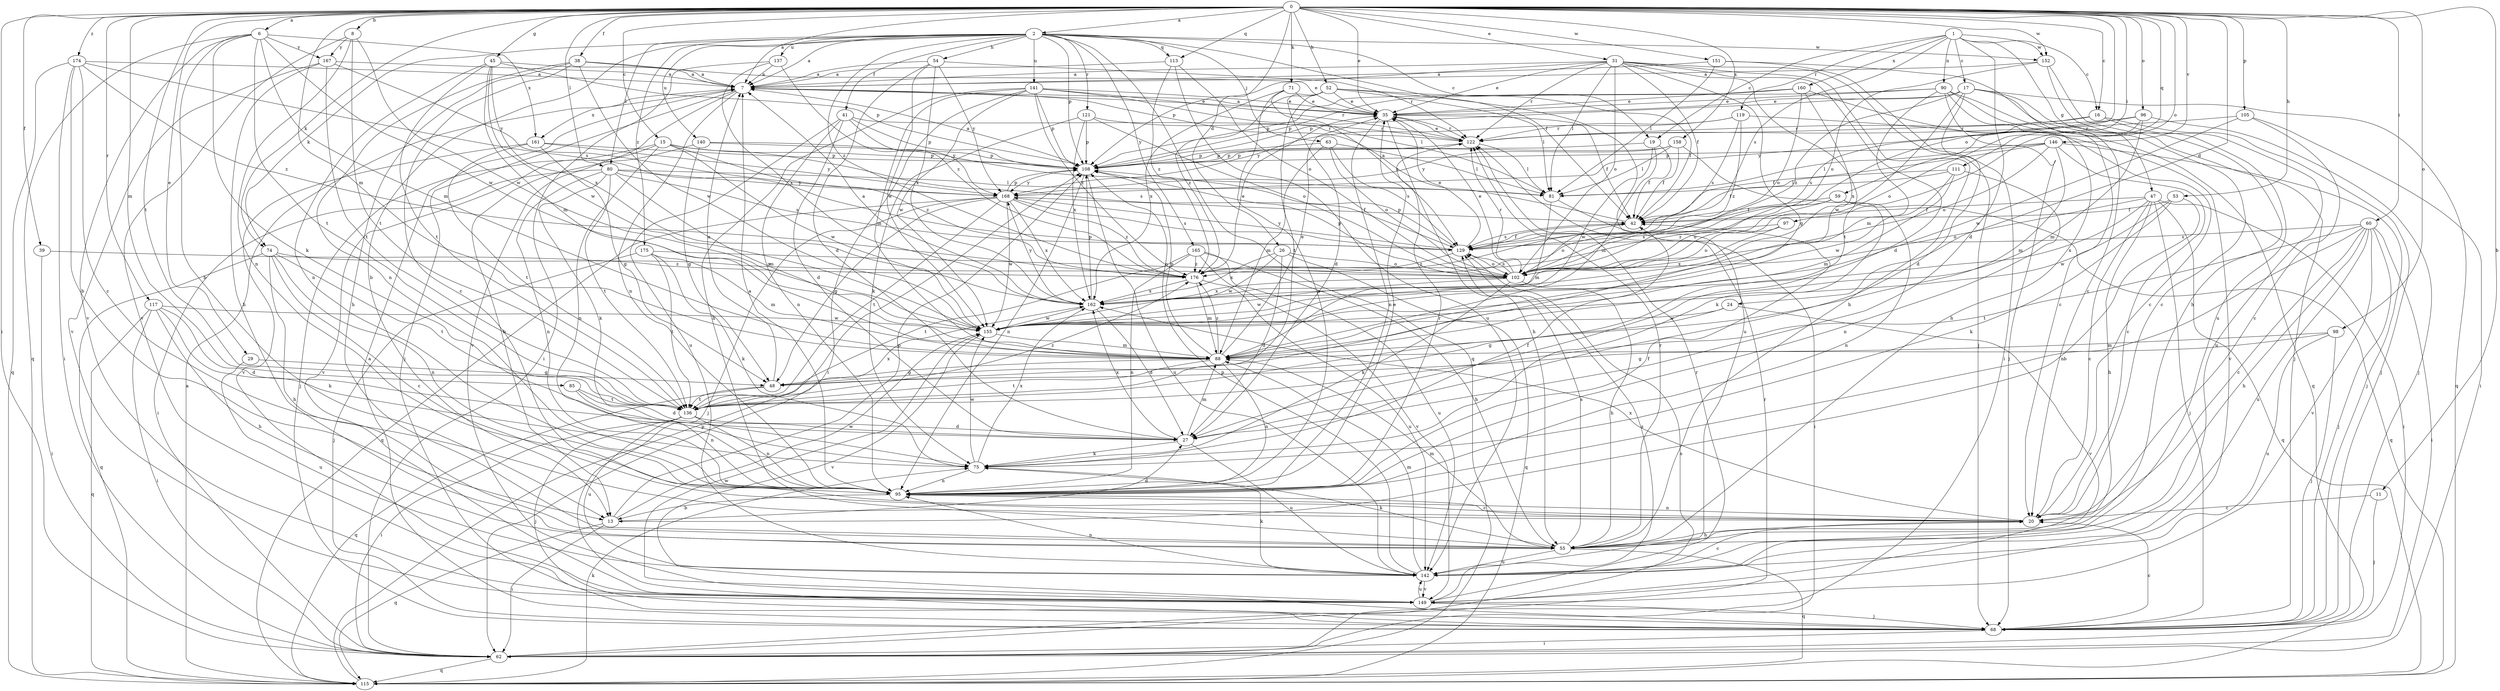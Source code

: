 strict digraph  {
0;
1;
2;
6;
7;
8;
11;
13;
15;
16;
17;
19;
20;
24;
26;
27;
29;
31;
35;
38;
39;
41;
42;
45;
47;
48;
52;
53;
54;
55;
59;
60;
62;
63;
68;
71;
74;
75;
80;
81;
85;
88;
90;
95;
96;
97;
98;
102;
105;
108;
111;
113;
115;
117;
119;
121;
122;
129;
136;
137;
140;
141;
142;
146;
149;
151;
152;
155;
158;
160;
161;
162;
165;
167;
168;
174;
175;
176;
0 -> 2  [label=a];
0 -> 6  [label=a];
0 -> 7  [label=a];
0 -> 8  [label=b];
0 -> 11  [label=b];
0 -> 15  [label=c];
0 -> 16  [label=c];
0 -> 24  [label=d];
0 -> 26  [label=d];
0 -> 29  [label=e];
0 -> 31  [label=e];
0 -> 35  [label=e];
0 -> 38  [label=f];
0 -> 39  [label=f];
0 -> 45  [label=g];
0 -> 52  [label=h];
0 -> 53  [label=h];
0 -> 59  [label=i];
0 -> 60  [label=i];
0 -> 62  [label=i];
0 -> 71  [label=k];
0 -> 74  [label=k];
0 -> 80  [label=l];
0 -> 85  [label=m];
0 -> 88  [label=m];
0 -> 96  [label=o];
0 -> 97  [label=o];
0 -> 98  [label=o];
0 -> 102  [label=o];
0 -> 105  [label=p];
0 -> 111  [label=q];
0 -> 113  [label=q];
0 -> 117  [label=r];
0 -> 136  [label=t];
0 -> 146  [label=v];
0 -> 151  [label=w];
0 -> 152  [label=w];
0 -> 158  [label=x];
0 -> 174  [label=z];
1 -> 16  [label=c];
1 -> 17  [label=c];
1 -> 19  [label=c];
1 -> 27  [label=d];
1 -> 47  [label=g];
1 -> 90  [label=n];
1 -> 119  [label=r];
1 -> 129  [label=s];
1 -> 152  [label=w];
1 -> 160  [label=x];
2 -> 7  [label=a];
2 -> 13  [label=b];
2 -> 19  [label=c];
2 -> 41  [label=f];
2 -> 42  [label=f];
2 -> 54  [label=h];
2 -> 63  [label=j];
2 -> 74  [label=k];
2 -> 80  [label=l];
2 -> 108  [label=p];
2 -> 113  [label=q];
2 -> 115  [label=q];
2 -> 121  [label=r];
2 -> 137  [label=u];
2 -> 140  [label=u];
2 -> 141  [label=u];
2 -> 152  [label=w];
2 -> 165  [label=y];
2 -> 175  [label=z];
2 -> 176  [label=z];
6 -> 13  [label=b];
6 -> 75  [label=k];
6 -> 88  [label=m];
6 -> 115  [label=q];
6 -> 136  [label=t];
6 -> 149  [label=v];
6 -> 155  [label=w];
6 -> 161  [label=x];
6 -> 167  [label=y];
7 -> 35  [label=e];
7 -> 68  [label=j];
7 -> 95  [label=n];
7 -> 149  [label=v];
7 -> 161  [label=x];
8 -> 95  [label=n];
8 -> 136  [label=t];
8 -> 149  [label=v];
8 -> 155  [label=w];
8 -> 167  [label=y];
11 -> 20  [label=c];
11 -> 68  [label=j];
13 -> 27  [label=d];
13 -> 62  [label=i];
13 -> 108  [label=p];
13 -> 115  [label=q];
13 -> 155  [label=w];
15 -> 68  [label=j];
15 -> 95  [label=n];
15 -> 108  [label=p];
15 -> 129  [label=s];
15 -> 149  [label=v];
15 -> 155  [label=w];
15 -> 176  [label=z];
16 -> 68  [label=j];
16 -> 122  [label=r];
16 -> 129  [label=s];
16 -> 142  [label=u];
17 -> 20  [label=c];
17 -> 27  [label=d];
17 -> 35  [label=e];
17 -> 68  [label=j];
17 -> 108  [label=p];
17 -> 115  [label=q];
17 -> 155  [label=w];
17 -> 176  [label=z];
19 -> 42  [label=f];
19 -> 88  [label=m];
19 -> 108  [label=p];
19 -> 155  [label=w];
20 -> 55  [label=h];
20 -> 95  [label=n];
20 -> 162  [label=x];
24 -> 48  [label=g];
24 -> 149  [label=v];
24 -> 155  [label=w];
26 -> 27  [label=d];
26 -> 102  [label=o];
26 -> 115  [label=q];
26 -> 155  [label=w];
26 -> 162  [label=x];
27 -> 75  [label=k];
27 -> 88  [label=m];
27 -> 142  [label=u];
27 -> 162  [label=x];
29 -> 48  [label=g];
29 -> 142  [label=u];
31 -> 7  [label=a];
31 -> 27  [label=d];
31 -> 35  [label=e];
31 -> 42  [label=f];
31 -> 48  [label=g];
31 -> 55  [label=h];
31 -> 68  [label=j];
31 -> 81  [label=l];
31 -> 102  [label=o];
31 -> 108  [label=p];
31 -> 122  [label=r];
31 -> 136  [label=t];
35 -> 7  [label=a];
35 -> 42  [label=f];
35 -> 55  [label=h];
35 -> 95  [label=n];
35 -> 122  [label=r];
38 -> 7  [label=a];
38 -> 20  [label=c];
38 -> 35  [label=e];
38 -> 55  [label=h];
38 -> 95  [label=n];
38 -> 155  [label=w];
39 -> 62  [label=i];
39 -> 176  [label=z];
41 -> 27  [label=d];
41 -> 95  [label=n];
41 -> 108  [label=p];
41 -> 122  [label=r];
41 -> 142  [label=u];
41 -> 168  [label=y];
42 -> 7  [label=a];
42 -> 102  [label=o];
42 -> 129  [label=s];
45 -> 7  [label=a];
45 -> 88  [label=m];
45 -> 95  [label=n];
45 -> 108  [label=p];
45 -> 136  [label=t];
45 -> 155  [label=w];
45 -> 162  [label=x];
47 -> 20  [label=c];
47 -> 42  [label=f];
47 -> 55  [label=h];
47 -> 62  [label=i];
47 -> 68  [label=j];
47 -> 102  [label=o];
47 -> 115  [label=q];
47 -> 162  [label=x];
48 -> 7  [label=a];
48 -> 115  [label=q];
48 -> 136  [label=t];
52 -> 27  [label=d];
52 -> 35  [label=e];
52 -> 42  [label=f];
52 -> 81  [label=l];
52 -> 136  [label=t];
52 -> 142  [label=u];
52 -> 176  [label=z];
53 -> 13  [label=b];
53 -> 42  [label=f];
53 -> 75  [label=k];
53 -> 155  [label=w];
54 -> 7  [label=a];
54 -> 27  [label=d];
54 -> 122  [label=r];
54 -> 155  [label=w];
54 -> 162  [label=x];
54 -> 168  [label=y];
55 -> 75  [label=k];
55 -> 88  [label=m];
55 -> 115  [label=q];
55 -> 122  [label=r];
55 -> 129  [label=s];
55 -> 142  [label=u];
59 -> 42  [label=f];
59 -> 95  [label=n];
59 -> 102  [label=o];
59 -> 115  [label=q];
59 -> 176  [label=z];
60 -> 20  [label=c];
60 -> 55  [label=h];
60 -> 62  [label=i];
60 -> 68  [label=j];
60 -> 95  [label=n];
60 -> 129  [label=s];
60 -> 136  [label=t];
60 -> 142  [label=u];
60 -> 149  [label=v];
62 -> 115  [label=q];
62 -> 122  [label=r];
62 -> 129  [label=s];
63 -> 81  [label=l];
63 -> 88  [label=m];
63 -> 102  [label=o];
63 -> 108  [label=p];
63 -> 129  [label=s];
68 -> 7  [label=a];
68 -> 20  [label=c];
68 -> 62  [label=i];
68 -> 155  [label=w];
71 -> 35  [label=e];
71 -> 95  [label=n];
71 -> 129  [label=s];
71 -> 162  [label=x];
74 -> 20  [label=c];
74 -> 55  [label=h];
74 -> 95  [label=n];
74 -> 102  [label=o];
74 -> 115  [label=q];
74 -> 136  [label=t];
75 -> 42  [label=f];
75 -> 95  [label=n];
75 -> 155  [label=w];
75 -> 162  [label=x];
80 -> 62  [label=i];
80 -> 75  [label=k];
80 -> 81  [label=l];
80 -> 88  [label=m];
80 -> 95  [label=n];
80 -> 129  [label=s];
80 -> 136  [label=t];
80 -> 168  [label=y];
81 -> 62  [label=i];
81 -> 88  [label=m];
85 -> 27  [label=d];
85 -> 95  [label=n];
85 -> 136  [label=t];
88 -> 35  [label=e];
88 -> 48  [label=g];
88 -> 95  [label=n];
88 -> 108  [label=p];
88 -> 136  [label=t];
88 -> 176  [label=z];
90 -> 20  [label=c];
90 -> 35  [label=e];
90 -> 55  [label=h];
90 -> 68  [label=j];
90 -> 88  [label=m];
90 -> 108  [label=p];
90 -> 115  [label=q];
95 -> 7  [label=a];
95 -> 13  [label=b];
95 -> 20  [label=c];
95 -> 35  [label=e];
95 -> 42  [label=f];
95 -> 122  [label=r];
96 -> 68  [label=j];
96 -> 88  [label=m];
96 -> 102  [label=o];
96 -> 122  [label=r];
96 -> 168  [label=y];
97 -> 102  [label=o];
97 -> 129  [label=s];
97 -> 162  [label=x];
98 -> 48  [label=g];
98 -> 68  [label=j];
98 -> 88  [label=m];
98 -> 142  [label=u];
102 -> 35  [label=e];
102 -> 55  [label=h];
102 -> 75  [label=k];
102 -> 108  [label=p];
102 -> 122  [label=r];
102 -> 129  [label=s];
102 -> 155  [label=w];
102 -> 162  [label=x];
105 -> 20  [label=c];
105 -> 62  [label=i];
105 -> 122  [label=r];
105 -> 155  [label=w];
108 -> 7  [label=a];
108 -> 95  [label=n];
108 -> 142  [label=u];
108 -> 168  [label=y];
111 -> 42  [label=f];
111 -> 81  [label=l];
111 -> 88  [label=m];
111 -> 95  [label=n];
111 -> 155  [label=w];
113 -> 7  [label=a];
113 -> 102  [label=o];
113 -> 142  [label=u];
113 -> 176  [label=z];
115 -> 7  [label=a];
115 -> 75  [label=k];
115 -> 108  [label=p];
117 -> 27  [label=d];
117 -> 55  [label=h];
117 -> 62  [label=i];
117 -> 75  [label=k];
117 -> 115  [label=q];
117 -> 155  [label=w];
119 -> 122  [label=r];
119 -> 129  [label=s];
119 -> 149  [label=v];
119 -> 168  [label=y];
119 -> 176  [label=z];
121 -> 75  [label=k];
121 -> 102  [label=o];
121 -> 108  [label=p];
121 -> 122  [label=r];
121 -> 162  [label=x];
122 -> 35  [label=e];
122 -> 81  [label=l];
122 -> 108  [label=p];
129 -> 35  [label=e];
129 -> 42  [label=f];
129 -> 102  [label=o];
129 -> 108  [label=p];
129 -> 168  [label=y];
129 -> 176  [label=z];
136 -> 27  [label=d];
136 -> 62  [label=i];
136 -> 68  [label=j];
136 -> 95  [label=n];
136 -> 142  [label=u];
136 -> 162  [label=x];
136 -> 176  [label=z];
137 -> 7  [label=a];
137 -> 62  [label=i];
137 -> 162  [label=x];
137 -> 176  [label=z];
140 -> 13  [label=b];
140 -> 48  [label=g];
140 -> 81  [label=l];
140 -> 108  [label=p];
141 -> 35  [label=e];
141 -> 55  [label=h];
141 -> 62  [label=i];
141 -> 81  [label=l];
141 -> 88  [label=m];
141 -> 108  [label=p];
141 -> 122  [label=r];
141 -> 155  [label=w];
141 -> 176  [label=z];
142 -> 20  [label=c];
142 -> 75  [label=k];
142 -> 88  [label=m];
142 -> 95  [label=n];
142 -> 108  [label=p];
142 -> 149  [label=v];
146 -> 20  [label=c];
146 -> 42  [label=f];
146 -> 68  [label=j];
146 -> 81  [label=l];
146 -> 88  [label=m];
146 -> 102  [label=o];
146 -> 108  [label=p];
149 -> 68  [label=j];
149 -> 122  [label=r];
149 -> 129  [label=s];
149 -> 142  [label=u];
151 -> 7  [label=a];
151 -> 20  [label=c];
151 -> 62  [label=i];
151 -> 81  [label=l];
152 -> 7  [label=a];
152 -> 55  [label=h];
152 -> 102  [label=o];
152 -> 142  [label=u];
155 -> 88  [label=m];
155 -> 149  [label=v];
158 -> 42  [label=f];
158 -> 75  [label=k];
158 -> 81  [label=l];
158 -> 108  [label=p];
158 -> 168  [label=y];
160 -> 20  [label=c];
160 -> 35  [label=e];
160 -> 102  [label=o];
160 -> 108  [label=p];
160 -> 162  [label=x];
161 -> 48  [label=g];
161 -> 108  [label=p];
161 -> 136  [label=t];
161 -> 149  [label=v];
161 -> 168  [label=y];
162 -> 7  [label=a];
162 -> 27  [label=d];
162 -> 108  [label=p];
162 -> 155  [label=w];
162 -> 168  [label=y];
165 -> 55  [label=h];
165 -> 95  [label=n];
165 -> 136  [label=t];
165 -> 142  [label=u];
165 -> 149  [label=v];
165 -> 176  [label=z];
167 -> 7  [label=a];
167 -> 55  [label=h];
167 -> 136  [label=t];
167 -> 149  [label=v];
167 -> 168  [label=y];
168 -> 42  [label=f];
168 -> 48  [label=g];
168 -> 68  [label=j];
168 -> 108  [label=p];
168 -> 115  [label=q];
168 -> 129  [label=s];
168 -> 136  [label=t];
168 -> 155  [label=w];
168 -> 162  [label=x];
168 -> 176  [label=z];
174 -> 7  [label=a];
174 -> 13  [label=b];
174 -> 20  [label=c];
174 -> 62  [label=i];
174 -> 115  [label=q];
174 -> 129  [label=s];
174 -> 176  [label=z];
175 -> 68  [label=j];
175 -> 75  [label=k];
175 -> 88  [label=m];
175 -> 102  [label=o];
175 -> 136  [label=t];
176 -> 35  [label=e];
176 -> 88  [label=m];
176 -> 142  [label=u];
176 -> 162  [label=x];
}
